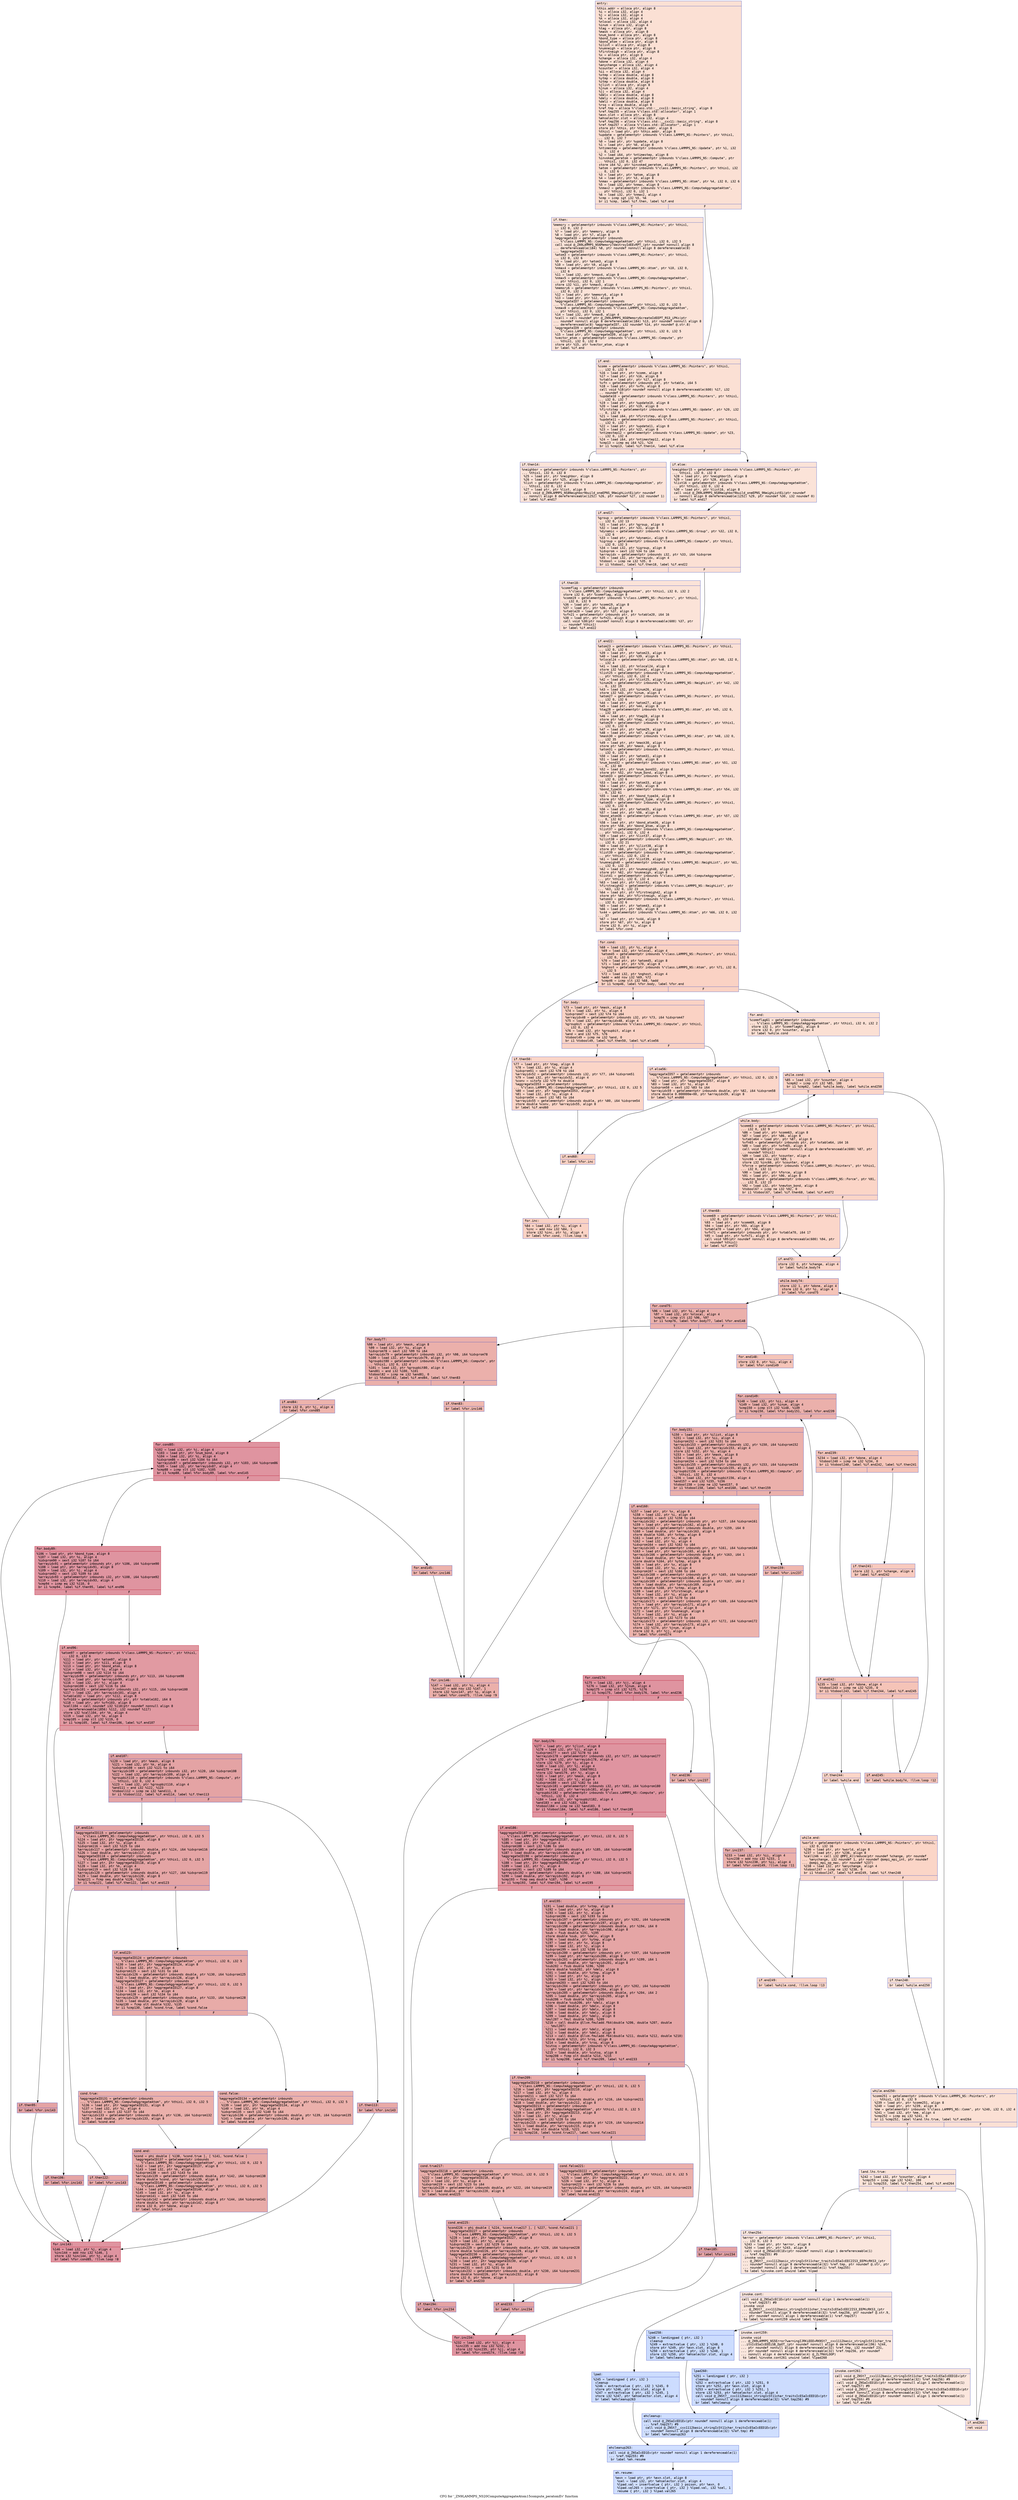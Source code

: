 digraph "CFG for '_ZN9LAMMPS_NS20ComputeAggregateAtom15compute_peratomEv' function" {
	label="CFG for '_ZN9LAMMPS_NS20ComputeAggregateAtom15compute_peratomEv' function";

	Node0x5614ad7ee910 [shape=record,color="#3d50c3ff", style=filled, fillcolor="#f7b99e70" fontname="Courier",label="{entry:\l|  %this.addr = alloca ptr, align 8\l  %i = alloca i32, align 4\l  %j = alloca i32, align 4\l  %k = alloca i32, align 4\l  %nlocal = alloca i32, align 4\l  %inum = alloca i32, align 4\l  %tag = alloca ptr, align 8\l  %mask = alloca ptr, align 8\l  %num_bond = alloca ptr, align 8\l  %bond_type = alloca ptr, align 8\l  %bond_atom = alloca ptr, align 8\l  %ilist = alloca ptr, align 8\l  %numneigh = alloca ptr, align 8\l  %firstneigh = alloca ptr, align 8\l  %x = alloca ptr, align 8\l  %change = alloca i32, align 4\l  %done = alloca i32, align 4\l  %anychange = alloca i32, align 4\l  %counter = alloca i32, align 4\l  %ii = alloca i32, align 4\l  %xtmp = alloca double, align 8\l  %ytmp = alloca double, align 8\l  %ztmp = alloca double, align 8\l  %jlist = alloca ptr, align 8\l  %jnum = alloca i32, align 4\l  %jj = alloca i32, align 4\l  %delx = alloca double, align 8\l  %dely = alloca double, align 8\l  %delz = alloca double, align 8\l  %rsq = alloca double, align 8\l  %ref.tmp = alloca %\"class.std::__cxx11::basic_string\", align 8\l  %ref.tmp255 = alloca %\"class.std::allocator\", align 1\l  %exn.slot = alloca ptr, align 8\l  %ehselector.slot = alloca i32, align 4\l  %ref.tmp256 = alloca %\"class.std::__cxx11::basic_string\", align 8\l  %ref.tmp257 = alloca %\"class.std::allocator\", align 1\l  store ptr %this, ptr %this.addr, align 8\l  %this1 = load ptr, ptr %this.addr, align 8\l  %update = getelementptr inbounds %\"class.LAMMPS_NS::Pointers\", ptr %this1,\l... i32 0, i32 7\l  %0 = load ptr, ptr %update, align 8\l  %1 = load ptr, ptr %0, align 8\l  %ntimestep = getelementptr inbounds %\"class.LAMMPS_NS::Update\", ptr %1, i32\l... 0, i32 4\l  %2 = load i64, ptr %ntimestep, align 8\l  %invoked_peratom = getelementptr inbounds %\"class.LAMMPS_NS::Compute\", ptr\l... %this1, i32 0, i32 47\l  store i64 %2, ptr %invoked_peratom, align 8\l  %atom = getelementptr inbounds %\"class.LAMMPS_NS::Pointers\", ptr %this1, i32\l... 0, i32 6\l  %3 = load ptr, ptr %atom, align 8\l  %4 = load ptr, ptr %3, align 8\l  %nmax = getelementptr inbounds %\"class.LAMMPS_NS::Atom\", ptr %4, i32 0, i32 6\l  %5 = load i32, ptr %nmax, align 8\l  %nmax2 = getelementptr inbounds %\"class.LAMMPS_NS::ComputeAggregateAtom\",\l... ptr %this1, i32 0, i32 1\l  %6 = load i32, ptr %nmax2, align 4\l  %cmp = icmp sgt i32 %5, %6\l  br i1 %cmp, label %if.then, label %if.end\l|{<s0>T|<s1>F}}"];
	Node0x5614ad7ee910:s0 -> Node0x5614ad7da160[tooltip="entry -> if.then\nProbability 50.00%" ];
	Node0x5614ad7ee910:s1 -> Node0x5614ad7da1d0[tooltip="entry -> if.end\nProbability 50.00%" ];
	Node0x5614ad7da160 [shape=record,color="#3d50c3ff", style=filled, fillcolor="#f6bfa670" fontname="Courier",label="{if.then:\l|  %memory = getelementptr inbounds %\"class.LAMMPS_NS::Pointers\", ptr %this1,\l... i32 0, i32 2\l  %7 = load ptr, ptr %memory, align 8\l  %8 = load ptr, ptr %7, align 8\l  %aggregateID = getelementptr inbounds\l... %\"class.LAMMPS_NS::ComputeAggregateAtom\", ptr %this1, i32 0, i32 5\l  call void @_ZN9LAMMPS_NS6Memory7destroyIdEEvRPT_(ptr noundef nonnull align 8\l... dereferenceable(184) %8, ptr noundef nonnull align 8 dereferenceable(8)\l... %aggregateID)\l  %atom3 = getelementptr inbounds %\"class.LAMMPS_NS::Pointers\", ptr %this1,\l... i32 0, i32 6\l  %9 = load ptr, ptr %atom3, align 8\l  %10 = load ptr, ptr %9, align 8\l  %nmax4 = getelementptr inbounds %\"class.LAMMPS_NS::Atom\", ptr %10, i32 0,\l... i32 6\l  %11 = load i32, ptr %nmax4, align 8\l  %nmax5 = getelementptr inbounds %\"class.LAMMPS_NS::ComputeAggregateAtom\",\l... ptr %this1, i32 0, i32 1\l  store i32 %11, ptr %nmax5, align 4\l  %memory6 = getelementptr inbounds %\"class.LAMMPS_NS::Pointers\", ptr %this1,\l... i32 0, i32 2\l  %12 = load ptr, ptr %memory6, align 8\l  %13 = load ptr, ptr %12, align 8\l  %aggregateID7 = getelementptr inbounds\l... %\"class.LAMMPS_NS::ComputeAggregateAtom\", ptr %this1, i32 0, i32 5\l  %nmax8 = getelementptr inbounds %\"class.LAMMPS_NS::ComputeAggregateAtom\",\l... ptr %this1, i32 0, i32 1\l  %14 = load i32, ptr %nmax8, align 4\l  %call = call noundef ptr @_ZN9LAMMPS_NS6Memory6createIdEEPT_RS3_iPKc(ptr\l... noundef nonnull align 8 dereferenceable(184) %13, ptr noundef nonnull align 8\l... dereferenceable(8) %aggregateID7, i32 noundef %14, ptr noundef @.str.8)\l  %aggregateID9 = getelementptr inbounds\l... %\"class.LAMMPS_NS::ComputeAggregateAtom\", ptr %this1, i32 0, i32 5\l  %15 = load ptr, ptr %aggregateID9, align 8\l  %vector_atom = getelementptr inbounds %\"class.LAMMPS_NS::Compute\", ptr\l... %this1, i32 0, i32 8\l  store ptr %15, ptr %vector_atom, align 8\l  br label %if.end\l}"];
	Node0x5614ad7da160 -> Node0x5614ad7da1d0[tooltip="if.then -> if.end\nProbability 100.00%" ];
	Node0x5614ad7da1d0 [shape=record,color="#3d50c3ff", style=filled, fillcolor="#f7b99e70" fontname="Courier",label="{if.end:\l|  %comm = getelementptr inbounds %\"class.LAMMPS_NS::Pointers\", ptr %this1,\l... i32 0, i32 9\l  %16 = load ptr, ptr %comm, align 8\l  %17 = load ptr, ptr %16, align 8\l  %vtable = load ptr, ptr %17, align 8\l  %vfn = getelementptr inbounds ptr, ptr %vtable, i64 5\l  %18 = load ptr, ptr %vfn, align 8\l  call void %18(ptr noundef nonnull align 8 dereferenceable(600) %17, i32\l... noundef 0)\l  %update10 = getelementptr inbounds %\"class.LAMMPS_NS::Pointers\", ptr %this1,\l... i32 0, i32 7\l  %19 = load ptr, ptr %update10, align 8\l  %20 = load ptr, ptr %19, align 8\l  %firststep = getelementptr inbounds %\"class.LAMMPS_NS::Update\", ptr %20, i32\l... 0, i32 9\l  %21 = load i64, ptr %firststep, align 8\l  %update11 = getelementptr inbounds %\"class.LAMMPS_NS::Pointers\", ptr %this1,\l... i32 0, i32 7\l  %22 = load ptr, ptr %update11, align 8\l  %23 = load ptr, ptr %22, align 8\l  %ntimestep12 = getelementptr inbounds %\"class.LAMMPS_NS::Update\", ptr %23,\l... i32 0, i32 4\l  %24 = load i64, ptr %ntimestep12, align 8\l  %cmp13 = icmp eq i64 %21, %24\l  br i1 %cmp13, label %if.then14, label %if.else\l|{<s0>T|<s1>F}}"];
	Node0x5614ad7da1d0:s0 -> Node0x5614ad7f5100[tooltip="if.end -> if.then14\nProbability 50.00%" ];
	Node0x5614ad7da1d0:s1 -> Node0x5614ad7f5150[tooltip="if.end -> if.else\nProbability 50.00%" ];
	Node0x5614ad7f5100 [shape=record,color="#3d50c3ff", style=filled, fillcolor="#f6bfa670" fontname="Courier",label="{if.then14:\l|  %neighbor = getelementptr inbounds %\"class.LAMMPS_NS::Pointers\", ptr\l... %this1, i32 0, i32 8\l  %25 = load ptr, ptr %neighbor, align 8\l  %26 = load ptr, ptr %25, align 8\l  %list = getelementptr inbounds %\"class.LAMMPS_NS::ComputeAggregateAtom\", ptr\l... %this1, i32 0, i32 4\l  %27 = load ptr, ptr %list, align 8\l  call void @_ZN9LAMMPS_NS8Neighbor9build_oneEPNS_9NeighListEi(ptr noundef\l... nonnull align 8 dereferenceable(1252) %26, ptr noundef %27, i32 noundef 1)\l  br label %if.end17\l}"];
	Node0x5614ad7f5100 -> Node0x5614ad7f5740[tooltip="if.then14 -> if.end17\nProbability 100.00%" ];
	Node0x5614ad7f5150 [shape=record,color="#3d50c3ff", style=filled, fillcolor="#f6bfa670" fontname="Courier",label="{if.else:\l|  %neighbor15 = getelementptr inbounds %\"class.LAMMPS_NS::Pointers\", ptr\l... %this1, i32 0, i32 8\l  %28 = load ptr, ptr %neighbor15, align 8\l  %29 = load ptr, ptr %28, align 8\l  %list16 = getelementptr inbounds %\"class.LAMMPS_NS::ComputeAggregateAtom\",\l... ptr %this1, i32 0, i32 4\l  %30 = load ptr, ptr %list16, align 8\l  call void @_ZN9LAMMPS_NS8Neighbor9build_oneEPNS_9NeighListEi(ptr noundef\l... nonnull align 8 dereferenceable(1252) %29, ptr noundef %30, i32 noundef 0)\l  br label %if.end17\l}"];
	Node0x5614ad7f5150 -> Node0x5614ad7f5740[tooltip="if.else -> if.end17\nProbability 100.00%" ];
	Node0x5614ad7f5740 [shape=record,color="#3d50c3ff", style=filled, fillcolor="#f7b99e70" fontname="Courier",label="{if.end17:\l|  %group = getelementptr inbounds %\"class.LAMMPS_NS::Pointers\", ptr %this1,\l... i32 0, i32 13\l  %31 = load ptr, ptr %group, align 8\l  %32 = load ptr, ptr %31, align 8\l  %dynamic = getelementptr inbounds %\"class.LAMMPS_NS::Group\", ptr %32, i32 0,\l... i32 6\l  %33 = load ptr, ptr %dynamic, align 8\l  %igroup = getelementptr inbounds %\"class.LAMMPS_NS::Compute\", ptr %this1,\l... i32 0, i32 3\l  %34 = load i32, ptr %igroup, align 8\l  %idxprom = sext i32 %34 to i64\l  %arrayidx = getelementptr inbounds i32, ptr %33, i64 %idxprom\l  %35 = load i32, ptr %arrayidx, align 4\l  %tobool = icmp ne i32 %35, 0\l  br i1 %tobool, label %if.then18, label %if.end22\l|{<s0>T|<s1>F}}"];
	Node0x5614ad7f5740:s0 -> Node0x5614ad7f63d0[tooltip="if.end17 -> if.then18\nProbability 62.50%" ];
	Node0x5614ad7f5740:s1 -> Node0x5614ad7f6450[tooltip="if.end17 -> if.end22\nProbability 37.50%" ];
	Node0x5614ad7f63d0 [shape=record,color="#3d50c3ff", style=filled, fillcolor="#f6bfa670" fontname="Courier",label="{if.then18:\l|  %commflag = getelementptr inbounds\l... %\"class.LAMMPS_NS::ComputeAggregateAtom\", ptr %this1, i32 0, i32 2\l  store i32 0, ptr %commflag, align 8\l  %comm19 = getelementptr inbounds %\"class.LAMMPS_NS::Pointers\", ptr %this1,\l... i32 0, i32 9\l  %36 = load ptr, ptr %comm19, align 8\l  %37 = load ptr, ptr %36, align 8\l  %vtable20 = load ptr, ptr %37, align 8\l  %vfn21 = getelementptr inbounds ptr, ptr %vtable20, i64 16\l  %38 = load ptr, ptr %vfn21, align 8\l  call void %38(ptr noundef nonnull align 8 dereferenceable(600) %37, ptr\l... noundef %this1)\l  br label %if.end22\l}"];
	Node0x5614ad7f63d0 -> Node0x5614ad7f6450[tooltip="if.then18 -> if.end22\nProbability 100.00%" ];
	Node0x5614ad7f6450 [shape=record,color="#3d50c3ff", style=filled, fillcolor="#f7b99e70" fontname="Courier",label="{if.end22:\l|  %atom23 = getelementptr inbounds %\"class.LAMMPS_NS::Pointers\", ptr %this1,\l... i32 0, i32 6\l  %39 = load ptr, ptr %atom23, align 8\l  %40 = load ptr, ptr %39, align 8\l  %nlocal24 = getelementptr inbounds %\"class.LAMMPS_NS::Atom\", ptr %40, i32 0,\l... i32 4\l  %41 = load i32, ptr %nlocal24, align 8\l  store i32 %41, ptr %nlocal, align 4\l  %list25 = getelementptr inbounds %\"class.LAMMPS_NS::ComputeAggregateAtom\",\l... ptr %this1, i32 0, i32 4\l  %42 = load ptr, ptr %list25, align 8\l  %inum26 = getelementptr inbounds %\"class.LAMMPS_NS::NeighList\", ptr %42, i32\l... 0, i32 19\l  %43 = load i32, ptr %inum26, align 4\l  store i32 %43, ptr %inum, align 4\l  %atom27 = getelementptr inbounds %\"class.LAMMPS_NS::Pointers\", ptr %this1,\l... i32 0, i32 6\l  %44 = load ptr, ptr %atom27, align 8\l  %45 = load ptr, ptr %44, align 8\l  %tag28 = getelementptr inbounds %\"class.LAMMPS_NS::Atom\", ptr %45, i32 0,\l... i32 33\l  %46 = load ptr, ptr %tag28, align 8\l  store ptr %46, ptr %tag, align 8\l  %atom29 = getelementptr inbounds %\"class.LAMMPS_NS::Pointers\", ptr %this1,\l... i32 0, i32 6\l  %47 = load ptr, ptr %atom29, align 8\l  %48 = load ptr, ptr %47, align 8\l  %mask30 = getelementptr inbounds %\"class.LAMMPS_NS::Atom\", ptr %48, i32 0,\l... i32 35\l  %49 = load ptr, ptr %mask30, align 8\l  store ptr %49, ptr %mask, align 8\l  %atom31 = getelementptr inbounds %\"class.LAMMPS_NS::Pointers\", ptr %this1,\l... i32 0, i32 6\l  %50 = load ptr, ptr %atom31, align 8\l  %51 = load ptr, ptr %50, align 8\l  %num_bond32 = getelementptr inbounds %\"class.LAMMPS_NS::Atom\", ptr %51, i32\l... 0, i32 60\l  %52 = load ptr, ptr %num_bond32, align 8\l  store ptr %52, ptr %num_bond, align 8\l  %atom33 = getelementptr inbounds %\"class.LAMMPS_NS::Pointers\", ptr %this1,\l... i32 0, i32 6\l  %53 = load ptr, ptr %atom33, align 8\l  %54 = load ptr, ptr %53, align 8\l  %bond_type34 = getelementptr inbounds %\"class.LAMMPS_NS::Atom\", ptr %54, i32\l... 0, i32 61\l  %55 = load ptr, ptr %bond_type34, align 8\l  store ptr %55, ptr %bond_type, align 8\l  %atom35 = getelementptr inbounds %\"class.LAMMPS_NS::Pointers\", ptr %this1,\l... i32 0, i32 6\l  %56 = load ptr, ptr %atom35, align 8\l  %57 = load ptr, ptr %56, align 8\l  %bond_atom36 = getelementptr inbounds %\"class.LAMMPS_NS::Atom\", ptr %57, i32\l... 0, i32 62\l  %58 = load ptr, ptr %bond_atom36, align 8\l  store ptr %58, ptr %bond_atom, align 8\l  %list37 = getelementptr inbounds %\"class.LAMMPS_NS::ComputeAggregateAtom\",\l... ptr %this1, i32 0, i32 4\l  %59 = load ptr, ptr %list37, align 8\l  %ilist38 = getelementptr inbounds %\"class.LAMMPS_NS::NeighList\", ptr %59,\l... i32 0, i32 21\l  %60 = load ptr, ptr %ilist38, align 8\l  store ptr %60, ptr %ilist, align 8\l  %list39 = getelementptr inbounds %\"class.LAMMPS_NS::ComputeAggregateAtom\",\l... ptr %this1, i32 0, i32 4\l  %61 = load ptr, ptr %list39, align 8\l  %numneigh40 = getelementptr inbounds %\"class.LAMMPS_NS::NeighList\", ptr %61,\l... i32 0, i32 22\l  %62 = load ptr, ptr %numneigh40, align 8\l  store ptr %62, ptr %numneigh, align 8\l  %list41 = getelementptr inbounds %\"class.LAMMPS_NS::ComputeAggregateAtom\",\l... ptr %this1, i32 0, i32 4\l  %63 = load ptr, ptr %list41, align 8\l  %firstneigh42 = getelementptr inbounds %\"class.LAMMPS_NS::NeighList\", ptr\l... %63, i32 0, i32 23\l  %64 = load ptr, ptr %firstneigh42, align 8\l  store ptr %64, ptr %firstneigh, align 8\l  %atom43 = getelementptr inbounds %\"class.LAMMPS_NS::Pointers\", ptr %this1,\l... i32 0, i32 6\l  %65 = load ptr, ptr %atom43, align 8\l  %66 = load ptr, ptr %65, align 8\l  %x44 = getelementptr inbounds %\"class.LAMMPS_NS::Atom\", ptr %66, i32 0, i32\l... 37\l  %67 = load ptr, ptr %x44, align 8\l  store ptr %67, ptr %x, align 8\l  store i32 0, ptr %i, align 4\l  br label %for.cond\l}"];
	Node0x5614ad7f6450 -> Node0x5614ad7fa600[tooltip="if.end22 -> for.cond\nProbability 100.00%" ];
	Node0x5614ad7fa600 [shape=record,color="#3d50c3ff", style=filled, fillcolor="#f4987a70" fontname="Courier",label="{for.cond:\l|  %68 = load i32, ptr %i, align 4\l  %69 = load i32, ptr %nlocal, align 4\l  %atom45 = getelementptr inbounds %\"class.LAMMPS_NS::Pointers\", ptr %this1,\l... i32 0, i32 6\l  %70 = load ptr, ptr %atom45, align 8\l  %71 = load ptr, ptr %70, align 8\l  %nghost = getelementptr inbounds %\"class.LAMMPS_NS::Atom\", ptr %71, i32 0,\l... i32 5\l  %72 = load i32, ptr %nghost, align 4\l  %add = add nsw i32 %69, %72\l  %cmp46 = icmp slt i32 %68, %add\l  br i1 %cmp46, label %for.body, label %for.end\l|{<s0>T|<s1>F}}"];
	Node0x5614ad7fa600:s0 -> Node0x5614ad7fac90[tooltip="for.cond -> for.body\nProbability 96.88%" ];
	Node0x5614ad7fa600:s1 -> Node0x5614ad7fad10[tooltip="for.cond -> for.end\nProbability 3.12%" ];
	Node0x5614ad7fac90 [shape=record,color="#3d50c3ff", style=filled, fillcolor="#f4987a70" fontname="Courier",label="{for.body:\l|  %73 = load ptr, ptr %mask, align 8\l  %74 = load i32, ptr %i, align 4\l  %idxprom47 = sext i32 %74 to i64\l  %arrayidx48 = getelementptr inbounds i32, ptr %73, i64 %idxprom47\l  %75 = load i32, ptr %arrayidx48, align 4\l  %groupbit = getelementptr inbounds %\"class.LAMMPS_NS::Compute\", ptr %this1,\l... i32 0, i32 4\l  %76 = load i32, ptr %groupbit, align 4\l  %and = and i32 %75, %76\l  %tobool49 = icmp ne i32 %and, 0\l  br i1 %tobool49, label %if.then50, label %if.else56\l|{<s0>T|<s1>F}}"];
	Node0x5614ad7fac90:s0 -> Node0x5614ad7fb400[tooltip="for.body -> if.then50\nProbability 62.50%" ];
	Node0x5614ad7fac90:s1 -> Node0x5614ad7fb480[tooltip="for.body -> if.else56\nProbability 37.50%" ];
	Node0x5614ad7fb400 [shape=record,color="#3d50c3ff", style=filled, fillcolor="#f5a08170" fontname="Courier",label="{if.then50:\l|  %77 = load ptr, ptr %tag, align 8\l  %78 = load i32, ptr %i, align 4\l  %idxprom51 = sext i32 %78 to i64\l  %arrayidx52 = getelementptr inbounds i32, ptr %77, i64 %idxprom51\l  %79 = load i32, ptr %arrayidx52, align 4\l  %conv = sitofp i32 %79 to double\l  %aggregateID53 = getelementptr inbounds\l... %\"class.LAMMPS_NS::ComputeAggregateAtom\", ptr %this1, i32 0, i32 5\l  %80 = load ptr, ptr %aggregateID53, align 8\l  %81 = load i32, ptr %i, align 4\l  %idxprom54 = sext i32 %81 to i64\l  %arrayidx55 = getelementptr inbounds double, ptr %80, i64 %idxprom54\l  store double %conv, ptr %arrayidx55, align 8\l  br label %if.end60\l}"];
	Node0x5614ad7fb400 -> Node0x5614ad7fbd90[tooltip="if.then50 -> if.end60\nProbability 100.00%" ];
	Node0x5614ad7fb480 [shape=record,color="#3d50c3ff", style=filled, fillcolor="#f6a38570" fontname="Courier",label="{if.else56:\l|  %aggregateID57 = getelementptr inbounds\l... %\"class.LAMMPS_NS::ComputeAggregateAtom\", ptr %this1, i32 0, i32 5\l  %82 = load ptr, ptr %aggregateID57, align 8\l  %83 = load i32, ptr %i, align 4\l  %idxprom58 = sext i32 %83 to i64\l  %arrayidx59 = getelementptr inbounds double, ptr %82, i64 %idxprom58\l  store double 0.000000e+00, ptr %arrayidx59, align 8\l  br label %if.end60\l}"];
	Node0x5614ad7fb480 -> Node0x5614ad7fbd90[tooltip="if.else56 -> if.end60\nProbability 100.00%" ];
	Node0x5614ad7fbd90 [shape=record,color="#3d50c3ff", style=filled, fillcolor="#f4987a70" fontname="Courier",label="{if.end60:\l|  br label %for.inc\l}"];
	Node0x5614ad7fbd90 -> Node0x5614ad7fcd00[tooltip="if.end60 -> for.inc\nProbability 100.00%" ];
	Node0x5614ad7fcd00 [shape=record,color="#3d50c3ff", style=filled, fillcolor="#f4987a70" fontname="Courier",label="{for.inc:\l|  %84 = load i32, ptr %i, align 4\l  %inc = add nsw i32 %84, 1\l  store i32 %inc, ptr %i, align 4\l  br label %for.cond, !llvm.loop !6\l}"];
	Node0x5614ad7fcd00 -> Node0x5614ad7fa600[tooltip="for.inc -> for.cond\nProbability 100.00%" ];
	Node0x5614ad7fad10 [shape=record,color="#3d50c3ff", style=filled, fillcolor="#f7b99e70" fontname="Courier",label="{for.end:\l|  %commflag61 = getelementptr inbounds\l... %\"class.LAMMPS_NS::ComputeAggregateAtom\", ptr %this1, i32 0, i32 2\l  store i32 1, ptr %commflag61, align 8\l  store i32 0, ptr %counter, align 4\l  br label %while.cond\l}"];
	Node0x5614ad7fad10 -> Node0x5614ad7fdd70[tooltip="for.end -> while.cond\nProbability 100.00%" ];
	Node0x5614ad7fdd70 [shape=record,color="#3d50c3ff", style=filled, fillcolor="#f5a08170" fontname="Courier",label="{while.cond:\l|  %85 = load i32, ptr %counter, align 4\l  %cmp62 = icmp slt i32 %85, 100\l  br i1 %cmp62, label %while.body, label %while.end250\l|{<s0>T|<s1>F}}"];
	Node0x5614ad7fdd70:s0 -> Node0x5614ad7fdf90[tooltip="while.cond -> while.body\nProbability 96.88%" ];
	Node0x5614ad7fdd70:s1 -> Node0x5614ad7fe010[tooltip="while.cond -> while.end250\nProbability 3.12%" ];
	Node0x5614ad7fdf90 [shape=record,color="#3d50c3ff", style=filled, fillcolor="#f5a08170" fontname="Courier",label="{while.body:\l|  %comm63 = getelementptr inbounds %\"class.LAMMPS_NS::Pointers\", ptr %this1,\l... i32 0, i32 9\l  %86 = load ptr, ptr %comm63, align 8\l  %87 = load ptr, ptr %86, align 8\l  %vtable64 = load ptr, ptr %87, align 8\l  %vfn65 = getelementptr inbounds ptr, ptr %vtable64, i64 16\l  %88 = load ptr, ptr %vfn65, align 8\l  call void %88(ptr noundef nonnull align 8 dereferenceable(600) %87, ptr\l... noundef %this1)\l  %89 = load i32, ptr %counter, align 4\l  %inc66 = add nsw i32 %89, 1\l  store i32 %inc66, ptr %counter, align 4\l  %force = getelementptr inbounds %\"class.LAMMPS_NS::Pointers\", ptr %this1,\l... i32 0, i32 11\l  %90 = load ptr, ptr %force, align 8\l  %91 = load ptr, ptr %90, align 8\l  %newton_bond = getelementptr inbounds %\"class.LAMMPS_NS::Force\", ptr %91,\l... i32 0, i32 23\l  %92 = load i32, ptr %newton_bond, align 8\l  %tobool67 = icmp ne i32 %92, 0\l  br i1 %tobool67, label %if.then68, label %if.end72\l|{<s0>T|<s1>F}}"];
	Node0x5614ad7fdf90:s0 -> Node0x5614ad7fec00[tooltip="while.body -> if.then68\nProbability 62.50%" ];
	Node0x5614ad7fdf90:s1 -> Node0x5614ad7fec80[tooltip="while.body -> if.end72\nProbability 37.50%" ];
	Node0x5614ad7fec00 [shape=record,color="#3d50c3ff", style=filled, fillcolor="#f6a38570" fontname="Courier",label="{if.then68:\l|  %comm69 = getelementptr inbounds %\"class.LAMMPS_NS::Pointers\", ptr %this1,\l... i32 0, i32 9\l  %93 = load ptr, ptr %comm69, align 8\l  %94 = load ptr, ptr %93, align 8\l  %vtable70 = load ptr, ptr %94, align 8\l  %vfn71 = getelementptr inbounds ptr, ptr %vtable70, i64 17\l  %95 = load ptr, ptr %vfn71, align 8\l  call void %95(ptr noundef nonnull align 8 dereferenceable(600) %94, ptr\l... noundef %this1)\l  br label %if.end72\l}"];
	Node0x5614ad7fec00 -> Node0x5614ad7fec80[tooltip="if.then68 -> if.end72\nProbability 100.00%" ];
	Node0x5614ad7fec80 [shape=record,color="#3d50c3ff", style=filled, fillcolor="#f5a08170" fontname="Courier",label="{if.end72:\l|  store i32 0, ptr %change, align 4\l  br label %while.body74\l}"];
	Node0x5614ad7fec80 -> Node0x5614ad7f7be0[tooltip="if.end72 -> while.body74\nProbability 100.00%" ];
	Node0x5614ad7f7be0 [shape=record,color="#3d50c3ff", style=filled, fillcolor="#e97a5f70" fontname="Courier",label="{while.body74:\l|  store i32 1, ptr %done, align 4\l  store i32 0, ptr %i, align 4\l  br label %for.cond75\l}"];
	Node0x5614ad7f7be0 -> Node0x5614ad7f7e10[tooltip="while.body74 -> for.cond75\nProbability 100.00%" ];
	Node0x5614ad7f7e10 [shape=record,color="#3d50c3ff", style=filled, fillcolor="#d24b4070" fontname="Courier",label="{for.cond75:\l|  %96 = load i32, ptr %i, align 4\l  %97 = load i32, ptr %nlocal, align 4\l  %cmp76 = icmp slt i32 %96, %97\l  br i1 %cmp76, label %for.body77, label %for.end148\l|{<s0>T|<s1>F}}"];
	Node0x5614ad7f7e10:s0 -> Node0x5614ad7f8090[tooltip="for.cond75 -> for.body77\nProbability 96.88%" ];
	Node0x5614ad7f7e10:s1 -> Node0x5614ad7f8110[tooltip="for.cond75 -> for.end148\nProbability 3.12%" ];
	Node0x5614ad7f8090 [shape=record,color="#3d50c3ff", style=filled, fillcolor="#d24b4070" fontname="Courier",label="{for.body77:\l|  %98 = load ptr, ptr %mask, align 8\l  %99 = load i32, ptr %i, align 4\l  %idxprom78 = sext i32 %99 to i64\l  %arrayidx79 = getelementptr inbounds i32, ptr %98, i64 %idxprom78\l  %100 = load i32, ptr %arrayidx79, align 4\l  %groupbit80 = getelementptr inbounds %\"class.LAMMPS_NS::Compute\", ptr\l... %this1, i32 0, i32 4\l  %101 = load i32, ptr %groupbit80, align 4\l  %and81 = and i32 %100, %101\l  %tobool82 = icmp ne i32 %and81, 0\l  br i1 %tobool82, label %if.end84, label %if.then83\l|{<s0>T|<s1>F}}"];
	Node0x5614ad7f8090:s0 -> Node0x5614ad800820[tooltip="for.body77 -> if.end84\nProbability 62.50%" ];
	Node0x5614ad7f8090:s1 -> Node0x5614ad8008a0[tooltip="for.body77 -> if.then83\nProbability 37.50%" ];
	Node0x5614ad8008a0 [shape=record,color="#3d50c3ff", style=filled, fillcolor="#dc5d4a70" fontname="Courier",label="{if.then83:\l|  br label %for.inc146\l}"];
	Node0x5614ad8008a0 -> Node0x5614ad800a30[tooltip="if.then83 -> for.inc146\nProbability 100.00%" ];
	Node0x5614ad800820 [shape=record,color="#3d50c3ff", style=filled, fillcolor="#d6524470" fontname="Courier",label="{if.end84:\l|  store i32 0, ptr %j, align 4\l  br label %for.cond85\l}"];
	Node0x5614ad800820 -> Node0x5614ad800bc0[tooltip="if.end84 -> for.cond85\nProbability 100.00%" ];
	Node0x5614ad800bc0 [shape=record,color="#b70d28ff", style=filled, fillcolor="#b70d2870" fontname="Courier",label="{for.cond85:\l|  %102 = load i32, ptr %j, align 4\l  %103 = load ptr, ptr %num_bond, align 8\l  %104 = load i32, ptr %i, align 4\l  %idxprom86 = sext i32 %104 to i64\l  %arrayidx87 = getelementptr inbounds i32, ptr %103, i64 %idxprom86\l  %105 = load i32, ptr %arrayidx87, align 4\l  %cmp88 = icmp slt i32 %102, %105\l  br i1 %cmp88, label %for.body89, label %for.end145\l|{<s0>T|<s1>F}}"];
	Node0x5614ad800bc0:s0 -> Node0x5614ad8010d0[tooltip="for.cond85 -> for.body89\nProbability 96.88%" ];
	Node0x5614ad800bc0:s1 -> Node0x5614ad801150[tooltip="for.cond85 -> for.end145\nProbability 3.12%" ];
	Node0x5614ad8010d0 [shape=record,color="#b70d28ff", style=filled, fillcolor="#b70d2870" fontname="Courier",label="{for.body89:\l|  %106 = load ptr, ptr %bond_type, align 8\l  %107 = load i32, ptr %i, align 4\l  %idxprom90 = sext i32 %107 to i64\l  %arrayidx91 = getelementptr inbounds ptr, ptr %106, i64 %idxprom90\l  %108 = load ptr, ptr %arrayidx91, align 8\l  %109 = load i32, ptr %j, align 4\l  %idxprom92 = sext i32 %109 to i64\l  %arrayidx93 = getelementptr inbounds i32, ptr %108, i64 %idxprom92\l  %110 = load i32, ptr %arrayidx93, align 4\l  %cmp94 = icmp eq i32 %110, 0\l  br i1 %cmp94, label %if.then95, label %if.end96\l|{<s0>T|<s1>F}}"];
	Node0x5614ad8010d0:s0 -> Node0x5614ad8018f0[tooltip="for.body89 -> if.then95\nProbability 37.50%" ];
	Node0x5614ad8010d0:s1 -> Node0x5614ad801970[tooltip="for.body89 -> if.end96\nProbability 62.50%" ];
	Node0x5614ad8018f0 [shape=record,color="#3d50c3ff", style=filled, fillcolor="#c32e3170" fontname="Courier",label="{if.then95:\l|  br label %for.inc143\l}"];
	Node0x5614ad8018f0 -> Node0x5614ad801b00[tooltip="if.then95 -> for.inc143\nProbability 100.00%" ];
	Node0x5614ad801970 [shape=record,color="#b70d28ff", style=filled, fillcolor="#bb1b2c70" fontname="Courier",label="{if.end96:\l|  %atom97 = getelementptr inbounds %\"class.LAMMPS_NS::Pointers\", ptr %this1,\l... i32 0, i32 6\l  %111 = load ptr, ptr %atom97, align 8\l  %112 = load ptr, ptr %111, align 8\l  %113 = load ptr, ptr %bond_atom, align 8\l  %114 = load i32, ptr %i, align 4\l  %idxprom98 = sext i32 %114 to i64\l  %arrayidx99 = getelementptr inbounds ptr, ptr %113, i64 %idxprom98\l  %115 = load ptr, ptr %arrayidx99, align 8\l  %116 = load i32, ptr %j, align 4\l  %idxprom100 = sext i32 %116 to i64\l  %arrayidx101 = getelementptr inbounds i32, ptr %115, i64 %idxprom100\l  %117 = load i32, ptr %arrayidx101, align 4\l  %vtable102 = load ptr, ptr %112, align 8\l  %vfn103 = getelementptr inbounds ptr, ptr %vtable102, i64 8\l  %118 = load ptr, ptr %vfn103, align 8\l  %call104 = call noundef i32 %118(ptr noundef nonnull align 8\l... dereferenceable(1856) %112, i32 noundef %117)\l  store i32 %call104, ptr %k, align 4\l  %119 = load i32, ptr %k, align 4\l  %cmp105 = icmp slt i32 %119, 0\l  br i1 %cmp105, label %if.then106, label %if.end107\l|{<s0>T|<s1>F}}"];
	Node0x5614ad801970:s0 -> Node0x5614ad802820[tooltip="if.end96 -> if.then106\nProbability 37.50%" ];
	Node0x5614ad801970:s1 -> Node0x5614ad802900[tooltip="if.end96 -> if.end107\nProbability 62.50%" ];
	Node0x5614ad802820 [shape=record,color="#3d50c3ff", style=filled, fillcolor="#c5333470" fontname="Courier",label="{if.then106:\l|  br label %for.inc143\l}"];
	Node0x5614ad802820 -> Node0x5614ad801b00[tooltip="if.then106 -> for.inc143\nProbability 100.00%" ];
	Node0x5614ad802900 [shape=record,color="#3d50c3ff", style=filled, fillcolor="#c32e3170" fontname="Courier",label="{if.end107:\l|  %120 = load ptr, ptr %mask, align 8\l  %121 = load i32, ptr %k, align 4\l  %idxprom108 = sext i32 %121 to i64\l  %arrayidx109 = getelementptr inbounds i32, ptr %120, i64 %idxprom108\l  %122 = load i32, ptr %arrayidx109, align 4\l  %groupbit110 = getelementptr inbounds %\"class.LAMMPS_NS::Compute\", ptr\l... %this1, i32 0, i32 4\l  %123 = load i32, ptr %groupbit110, align 4\l  %and111 = and i32 %122, %123\l  %tobool112 = icmp ne i32 %and111, 0\l  br i1 %tobool112, label %if.end114, label %if.then113\l|{<s0>T|<s1>F}}"];
	Node0x5614ad802900:s0 -> Node0x5614ad7f8a00[tooltip="if.end107 -> if.end114\nProbability 62.50%" ];
	Node0x5614ad802900:s1 -> Node0x5614ad7f8a80[tooltip="if.end107 -> if.then113\nProbability 37.50%" ];
	Node0x5614ad7f8a80 [shape=record,color="#3d50c3ff", style=filled, fillcolor="#ca3b3770" fontname="Courier",label="{if.then113:\l|  br label %for.inc143\l}"];
	Node0x5614ad7f8a80 -> Node0x5614ad801b00[tooltip="if.then113 -> for.inc143\nProbability 100.00%" ];
	Node0x5614ad7f8a00 [shape=record,color="#3d50c3ff", style=filled, fillcolor="#c5333470" fontname="Courier",label="{if.end114:\l|  %aggregateID115 = getelementptr inbounds\l... %\"class.LAMMPS_NS::ComputeAggregateAtom\", ptr %this1, i32 0, i32 5\l  %124 = load ptr, ptr %aggregateID115, align 8\l  %125 = load i32, ptr %i, align 4\l  %idxprom116 = sext i32 %125 to i64\l  %arrayidx117 = getelementptr inbounds double, ptr %124, i64 %idxprom116\l  %126 = load double, ptr %arrayidx117, align 8\l  %aggregateID118 = getelementptr inbounds\l... %\"class.LAMMPS_NS::ComputeAggregateAtom\", ptr %this1, i32 0, i32 5\l  %127 = load ptr, ptr %aggregateID118, align 8\l  %128 = load i32, ptr %k, align 4\l  %idxprom119 = sext i32 %128 to i64\l  %arrayidx120 = getelementptr inbounds double, ptr %127, i64 %idxprom119\l  %129 = load double, ptr %arrayidx120, align 8\l  %cmp121 = fcmp oeq double %126, %129\l  br i1 %cmp121, label %if.then122, label %if.end123\l|{<s0>T|<s1>F}}"];
	Node0x5614ad7f8a00:s0 -> Node0x5614ad7f9490[tooltip="if.end114 -> if.then122\nProbability 62.50%" ];
	Node0x5614ad7f8a00:s1 -> Node0x5614ad7f9510[tooltip="if.end114 -> if.end123\nProbability 37.50%" ];
	Node0x5614ad7f9490 [shape=record,color="#3d50c3ff", style=filled, fillcolor="#ca3b3770" fontname="Courier",label="{if.then122:\l|  br label %for.inc143\l}"];
	Node0x5614ad7f9490 -> Node0x5614ad801b00[tooltip="if.then122 -> for.inc143\nProbability 100.00%" ];
	Node0x5614ad7f9510 [shape=record,color="#3d50c3ff", style=filled, fillcolor="#cc403a70" fontname="Courier",label="{if.end123:\l|  %aggregateID124 = getelementptr inbounds\l... %\"class.LAMMPS_NS::ComputeAggregateAtom\", ptr %this1, i32 0, i32 5\l  %130 = load ptr, ptr %aggregateID124, align 8\l  %131 = load i32, ptr %i, align 4\l  %idxprom125 = sext i32 %131 to i64\l  %arrayidx126 = getelementptr inbounds double, ptr %130, i64 %idxprom125\l  %132 = load double, ptr %arrayidx126, align 8\l  %aggregateID127 = getelementptr inbounds\l... %\"class.LAMMPS_NS::ComputeAggregateAtom\", ptr %this1, i32 0, i32 5\l  %133 = load ptr, ptr %aggregateID127, align 8\l  %134 = load i32, ptr %k, align 4\l  %idxprom128 = sext i32 %134 to i64\l  %arrayidx129 = getelementptr inbounds double, ptr %133, i64 %idxprom128\l  %135 = load double, ptr %arrayidx129, align 8\l  %cmp130 = fcmp olt double %132, %135\l  br i1 %cmp130, label %cond.true, label %cond.false\l|{<s0>T|<s1>F}}"];
	Node0x5614ad7f9510:s0 -> Node0x5614ad8051f0[tooltip="if.end123 -> cond.true\nProbability 50.00%" ];
	Node0x5614ad7f9510:s1 -> Node0x5614ad805270[tooltip="if.end123 -> cond.false\nProbability 50.00%" ];
	Node0x5614ad8051f0 [shape=record,color="#3d50c3ff", style=filled, fillcolor="#d24b4070" fontname="Courier",label="{cond.true:\l|  %aggregateID131 = getelementptr inbounds\l... %\"class.LAMMPS_NS::ComputeAggregateAtom\", ptr %this1, i32 0, i32 5\l  %136 = load ptr, ptr %aggregateID131, align 8\l  %137 = load i32, ptr %i, align 4\l  %idxprom132 = sext i32 %137 to i64\l  %arrayidx133 = getelementptr inbounds double, ptr %136, i64 %idxprom132\l  %138 = load double, ptr %arrayidx133, align 8\l  br label %cond.end\l}"];
	Node0x5614ad8051f0 -> Node0x5614ad805780[tooltip="cond.true -> cond.end\nProbability 100.00%" ];
	Node0x5614ad805270 [shape=record,color="#3d50c3ff", style=filled, fillcolor="#d24b4070" fontname="Courier",label="{cond.false:\l|  %aggregateID134 = getelementptr inbounds\l... %\"class.LAMMPS_NS::ComputeAggregateAtom\", ptr %this1, i32 0, i32 5\l  %139 = load ptr, ptr %aggregateID134, align 8\l  %140 = load i32, ptr %k, align 4\l  %idxprom135 = sext i32 %140 to i64\l  %arrayidx136 = getelementptr inbounds double, ptr %139, i64 %idxprom135\l  %141 = load double, ptr %arrayidx136, align 8\l  br label %cond.end\l}"];
	Node0x5614ad805270 -> Node0x5614ad805780[tooltip="cond.false -> cond.end\nProbability 100.00%" ];
	Node0x5614ad805780 [shape=record,color="#3d50c3ff", style=filled, fillcolor="#cc403a70" fontname="Courier",label="{cond.end:\l|  %cond = phi double [ %138, %cond.true ], [ %141, %cond.false ]\l  %aggregateID137 = getelementptr inbounds\l... %\"class.LAMMPS_NS::ComputeAggregateAtom\", ptr %this1, i32 0, i32 5\l  %142 = load ptr, ptr %aggregateID137, align 8\l  %143 = load i32, ptr %k, align 4\l  %idxprom138 = sext i32 %143 to i64\l  %arrayidx139 = getelementptr inbounds double, ptr %142, i64 %idxprom138\l  store double %cond, ptr %arrayidx139, align 8\l  %aggregateID140 = getelementptr inbounds\l... %\"class.LAMMPS_NS::ComputeAggregateAtom\", ptr %this1, i32 0, i32 5\l  %144 = load ptr, ptr %aggregateID140, align 8\l  %145 = load i32, ptr %i, align 4\l  %idxprom141 = sext i32 %145 to i64\l  %arrayidx142 = getelementptr inbounds double, ptr %144, i64 %idxprom141\l  store double %cond, ptr %arrayidx142, align 8\l  store i32 0, ptr %done, align 4\l  br label %for.inc143\l}"];
	Node0x5614ad805780 -> Node0x5614ad801b00[tooltip="cond.end -> for.inc143\nProbability 100.00%" ];
	Node0x5614ad801b00 [shape=record,color="#b70d28ff", style=filled, fillcolor="#b70d2870" fontname="Courier",label="{for.inc143:\l|  %146 = load i32, ptr %j, align 4\l  %inc144 = add nsw i32 %146, 1\l  store i32 %inc144, ptr %j, align 4\l  br label %for.cond85, !llvm.loop !8\l}"];
	Node0x5614ad801b00 -> Node0x5614ad800bc0[tooltip="for.inc143 -> for.cond85\nProbability 100.00%" ];
	Node0x5614ad801150 [shape=record,color="#3d50c3ff", style=filled, fillcolor="#d6524470" fontname="Courier",label="{for.end145:\l|  br label %for.inc146\l}"];
	Node0x5614ad801150 -> Node0x5614ad800a30[tooltip="for.end145 -> for.inc146\nProbability 100.00%" ];
	Node0x5614ad800a30 [shape=record,color="#3d50c3ff", style=filled, fillcolor="#d24b4070" fontname="Courier",label="{for.inc146:\l|  %147 = load i32, ptr %i, align 4\l  %inc147 = add nsw i32 %147, 1\l  store i32 %inc147, ptr %i, align 4\l  br label %for.cond75, !llvm.loop !9\l}"];
	Node0x5614ad800a30 -> Node0x5614ad7f7e10[tooltip="for.inc146 -> for.cond75\nProbability 100.00%" ];
	Node0x5614ad7f8110 [shape=record,color="#3d50c3ff", style=filled, fillcolor="#e97a5f70" fontname="Courier",label="{for.end148:\l|  store i32 0, ptr %ii, align 4\l  br label %for.cond149\l}"];
	Node0x5614ad7f8110 -> Node0x5614ad806e20[tooltip="for.end148 -> for.cond149\nProbability 100.00%" ];
	Node0x5614ad806e20 [shape=record,color="#3d50c3ff", style=filled, fillcolor="#d24b4070" fontname="Courier",label="{for.cond149:\l|  %148 = load i32, ptr %ii, align 4\l  %149 = load i32, ptr %inum, align 4\l  %cmp150 = icmp slt i32 %148, %149\l  br i1 %cmp150, label %for.body151, label %for.end239\l|{<s0>T|<s1>F}}"];
	Node0x5614ad806e20:s0 -> Node0x5614ad8070c0[tooltip="for.cond149 -> for.body151\nProbability 96.88%" ];
	Node0x5614ad806e20:s1 -> Node0x5614ad807140[tooltip="for.cond149 -> for.end239\nProbability 3.12%" ];
	Node0x5614ad8070c0 [shape=record,color="#3d50c3ff", style=filled, fillcolor="#d24b4070" fontname="Courier",label="{for.body151:\l|  %150 = load ptr, ptr %ilist, align 8\l  %151 = load i32, ptr %ii, align 4\l  %idxprom152 = sext i32 %151 to i64\l  %arrayidx153 = getelementptr inbounds i32, ptr %150, i64 %idxprom152\l  %152 = load i32, ptr %arrayidx153, align 4\l  store i32 %152, ptr %i, align 4\l  %153 = load ptr, ptr %mask, align 8\l  %154 = load i32, ptr %i, align 4\l  %idxprom154 = sext i32 %154 to i64\l  %arrayidx155 = getelementptr inbounds i32, ptr %153, i64 %idxprom154\l  %155 = load i32, ptr %arrayidx155, align 4\l  %groupbit156 = getelementptr inbounds %\"class.LAMMPS_NS::Compute\", ptr\l... %this1, i32 0, i32 4\l  %156 = load i32, ptr %groupbit156, align 4\l  %and157 = and i32 %155, %156\l  %tobool158 = icmp ne i32 %and157, 0\l  br i1 %tobool158, label %if.end160, label %if.then159\l|{<s0>T|<s1>F}}"];
	Node0x5614ad8070c0:s0 -> Node0x5614ad807bd0[tooltip="for.body151 -> if.end160\nProbability 62.50%" ];
	Node0x5614ad8070c0:s1 -> Node0x5614ad807c50[tooltip="for.body151 -> if.then159\nProbability 37.50%" ];
	Node0x5614ad807c50 [shape=record,color="#3d50c3ff", style=filled, fillcolor="#dc5d4a70" fontname="Courier",label="{if.then159:\l|  br label %for.inc237\l}"];
	Node0x5614ad807c50 -> Node0x5614ad807d80[tooltip="if.then159 -> for.inc237\nProbability 100.00%" ];
	Node0x5614ad807bd0 [shape=record,color="#3d50c3ff", style=filled, fillcolor="#d6524470" fontname="Courier",label="{if.end160:\l|  %157 = load ptr, ptr %x, align 8\l  %158 = load i32, ptr %i, align 4\l  %idxprom161 = sext i32 %158 to i64\l  %arrayidx162 = getelementptr inbounds ptr, ptr %157, i64 %idxprom161\l  %159 = load ptr, ptr %arrayidx162, align 8\l  %arrayidx163 = getelementptr inbounds double, ptr %159, i64 0\l  %160 = load double, ptr %arrayidx163, align 8\l  store double %160, ptr %xtmp, align 8\l  %161 = load ptr, ptr %x, align 8\l  %162 = load i32, ptr %i, align 4\l  %idxprom164 = sext i32 %162 to i64\l  %arrayidx165 = getelementptr inbounds ptr, ptr %161, i64 %idxprom164\l  %163 = load ptr, ptr %arrayidx165, align 8\l  %arrayidx166 = getelementptr inbounds double, ptr %163, i64 1\l  %164 = load double, ptr %arrayidx166, align 8\l  store double %164, ptr %ytmp, align 8\l  %165 = load ptr, ptr %x, align 8\l  %166 = load i32, ptr %i, align 4\l  %idxprom167 = sext i32 %166 to i64\l  %arrayidx168 = getelementptr inbounds ptr, ptr %165, i64 %idxprom167\l  %167 = load ptr, ptr %arrayidx168, align 8\l  %arrayidx169 = getelementptr inbounds double, ptr %167, i64 2\l  %168 = load double, ptr %arrayidx169, align 8\l  store double %168, ptr %ztmp, align 8\l  %169 = load ptr, ptr %firstneigh, align 8\l  %170 = load i32, ptr %i, align 4\l  %idxprom170 = sext i32 %170 to i64\l  %arrayidx171 = getelementptr inbounds ptr, ptr %169, i64 %idxprom170\l  %171 = load ptr, ptr %arrayidx171, align 8\l  store ptr %171, ptr %jlist, align 8\l  %172 = load ptr, ptr %numneigh, align 8\l  %173 = load i32, ptr %i, align 4\l  %idxprom172 = sext i32 %173 to i64\l  %arrayidx173 = getelementptr inbounds i32, ptr %172, i64 %idxprom172\l  %174 = load i32, ptr %arrayidx173, align 4\l  store i32 %174, ptr %jnum, align 4\l  store i32 0, ptr %jj, align 4\l  br label %for.cond174\l}"];
	Node0x5614ad807bd0 -> Node0x5614ad809500[tooltip="if.end160 -> for.cond174\nProbability 100.00%" ];
	Node0x5614ad809500 [shape=record,color="#b70d28ff", style=filled, fillcolor="#b70d2870" fontname="Courier",label="{for.cond174:\l|  %175 = load i32, ptr %jj, align 4\l  %176 = load i32, ptr %jnum, align 4\l  %cmp175 = icmp slt i32 %175, %176\l  br i1 %cmp175, label %for.body176, label %for.end236\l|{<s0>T|<s1>F}}"];
	Node0x5614ad809500:s0 -> Node0x5614ad8097a0[tooltip="for.cond174 -> for.body176\nProbability 96.88%" ];
	Node0x5614ad809500:s1 -> Node0x5614ad809820[tooltip="for.cond174 -> for.end236\nProbability 3.12%" ];
	Node0x5614ad8097a0 [shape=record,color="#b70d28ff", style=filled, fillcolor="#b70d2870" fontname="Courier",label="{for.body176:\l|  %177 = load ptr, ptr %jlist, align 8\l  %178 = load i32, ptr %jj, align 4\l  %idxprom177 = sext i32 %178 to i64\l  %arrayidx178 = getelementptr inbounds i32, ptr %177, i64 %idxprom177\l  %179 = load i32, ptr %arrayidx178, align 4\l  store i32 %179, ptr %j, align 4\l  %180 = load i32, ptr %j, align 4\l  %and179 = and i32 %180, 536870911\l  store i32 %and179, ptr %j, align 4\l  %181 = load ptr, ptr %mask, align 8\l  %182 = load i32, ptr %j, align 4\l  %idxprom180 = sext i32 %182 to i64\l  %arrayidx181 = getelementptr inbounds i32, ptr %181, i64 %idxprom180\l  %183 = load i32, ptr %arrayidx181, align 4\l  %groupbit182 = getelementptr inbounds %\"class.LAMMPS_NS::Compute\", ptr\l... %this1, i32 0, i32 4\l  %184 = load i32, ptr %groupbit182, align 4\l  %and183 = and i32 %183, %184\l  %tobool184 = icmp ne i32 %and183, 0\l  br i1 %tobool184, label %if.end186, label %if.then185\l|{<s0>T|<s1>F}}"];
	Node0x5614ad8097a0:s0 -> Node0x5614ad80a4b0[tooltip="for.body176 -> if.end186\nProbability 62.50%" ];
	Node0x5614ad8097a0:s1 -> Node0x5614ad80a530[tooltip="for.body176 -> if.then185\nProbability 37.50%" ];
	Node0x5614ad80a530 [shape=record,color="#3d50c3ff", style=filled, fillcolor="#c32e3170" fontname="Courier",label="{if.then185:\l|  br label %for.inc234\l}"];
	Node0x5614ad80a530 -> Node0x5614ad80a6c0[tooltip="if.then185 -> for.inc234\nProbability 100.00%" ];
	Node0x5614ad80a4b0 [shape=record,color="#b70d28ff", style=filled, fillcolor="#bb1b2c70" fontname="Courier",label="{if.end186:\l|  %aggregateID187 = getelementptr inbounds\l... %\"class.LAMMPS_NS::ComputeAggregateAtom\", ptr %this1, i32 0, i32 5\l  %185 = load ptr, ptr %aggregateID187, align 8\l  %186 = load i32, ptr %i, align 4\l  %idxprom188 = sext i32 %186 to i64\l  %arrayidx189 = getelementptr inbounds double, ptr %185, i64 %idxprom188\l  %187 = load double, ptr %arrayidx189, align 8\l  %aggregateID190 = getelementptr inbounds\l... %\"class.LAMMPS_NS::ComputeAggregateAtom\", ptr %this1, i32 0, i32 5\l  %188 = load ptr, ptr %aggregateID190, align 8\l  %189 = load i32, ptr %j, align 4\l  %idxprom191 = sext i32 %189 to i64\l  %arrayidx192 = getelementptr inbounds double, ptr %188, i64 %idxprom191\l  %190 = load double, ptr %arrayidx192, align 8\l  %cmp193 = fcmp oeq double %187, %190\l  br i1 %cmp193, label %if.then194, label %if.end195\l|{<s0>T|<s1>F}}"];
	Node0x5614ad80a4b0:s0 -> Node0x5614ad80b020[tooltip="if.end186 -> if.then194\nProbability 62.50%" ];
	Node0x5614ad80a4b0:s1 -> Node0x5614ad80b0a0[tooltip="if.end186 -> if.end195\nProbability 37.50%" ];
	Node0x5614ad80b020 [shape=record,color="#3d50c3ff", style=filled, fillcolor="#c32e3170" fontname="Courier",label="{if.then194:\l|  br label %for.inc234\l}"];
	Node0x5614ad80b020 -> Node0x5614ad80a6c0[tooltip="if.then194 -> for.inc234\nProbability 100.00%" ];
	Node0x5614ad80b0a0 [shape=record,color="#3d50c3ff", style=filled, fillcolor="#c5333470" fontname="Courier",label="{if.end195:\l|  %191 = load double, ptr %xtmp, align 8\l  %192 = load ptr, ptr %x, align 8\l  %193 = load i32, ptr %j, align 4\l  %idxprom196 = sext i32 %193 to i64\l  %arrayidx197 = getelementptr inbounds ptr, ptr %192, i64 %idxprom196\l  %194 = load ptr, ptr %arrayidx197, align 8\l  %arrayidx198 = getelementptr inbounds double, ptr %194, i64 0\l  %195 = load double, ptr %arrayidx198, align 8\l  %sub = fsub double %191, %195\l  store double %sub, ptr %delx, align 8\l  %196 = load double, ptr %ytmp, align 8\l  %197 = load ptr, ptr %x, align 8\l  %198 = load i32, ptr %j, align 4\l  %idxprom199 = sext i32 %198 to i64\l  %arrayidx200 = getelementptr inbounds ptr, ptr %197, i64 %idxprom199\l  %199 = load ptr, ptr %arrayidx200, align 8\l  %arrayidx201 = getelementptr inbounds double, ptr %199, i64 1\l  %200 = load double, ptr %arrayidx201, align 8\l  %sub202 = fsub double %196, %200\l  store double %sub202, ptr %dely, align 8\l  %201 = load double, ptr %ztmp, align 8\l  %202 = load ptr, ptr %x, align 8\l  %203 = load i32, ptr %j, align 4\l  %idxprom203 = sext i32 %203 to i64\l  %arrayidx204 = getelementptr inbounds ptr, ptr %202, i64 %idxprom203\l  %204 = load ptr, ptr %arrayidx204, align 8\l  %arrayidx205 = getelementptr inbounds double, ptr %204, i64 2\l  %205 = load double, ptr %arrayidx205, align 8\l  %sub206 = fsub double %201, %205\l  store double %sub206, ptr %delz, align 8\l  %206 = load double, ptr %delx, align 8\l  %207 = load double, ptr %delx, align 8\l  %208 = load double, ptr %dely, align 8\l  %209 = load double, ptr %dely, align 8\l  %mul207 = fmul double %208, %209\l  %210 = call double @llvm.fmuladd.f64(double %206, double %207, double\l... %mul207)\l  %211 = load double, ptr %delz, align 8\l  %212 = load double, ptr %delz, align 8\l  %213 = call double @llvm.fmuladd.f64(double %211, double %212, double %210)\l  store double %213, ptr %rsq, align 8\l  %214 = load double, ptr %rsq, align 8\l  %cutsq = getelementptr inbounds %\"class.LAMMPS_NS::ComputeAggregateAtom\",\l... ptr %this1, i32 0, i32 3\l  %215 = load double, ptr %cutsq, align 8\l  %cmp208 = fcmp olt double %214, %215\l  br i1 %cmp208, label %if.then209, label %if.end233\l|{<s0>T|<s1>F}}"];
	Node0x5614ad80b0a0:s0 -> Node0x5614ad80dd60[tooltip="if.end195 -> if.then209\nProbability 50.00%" ];
	Node0x5614ad80b0a0:s1 -> Node0x5614ad80ddb0[tooltip="if.end195 -> if.end233\nProbability 50.00%" ];
	Node0x5614ad80dd60 [shape=record,color="#3d50c3ff", style=filled, fillcolor="#cc403a70" fontname="Courier",label="{if.then209:\l|  %aggregateID210 = getelementptr inbounds\l... %\"class.LAMMPS_NS::ComputeAggregateAtom\", ptr %this1, i32 0, i32 5\l  %216 = load ptr, ptr %aggregateID210, align 8\l  %217 = load i32, ptr %i, align 4\l  %idxprom211 = sext i32 %217 to i64\l  %arrayidx212 = getelementptr inbounds double, ptr %216, i64 %idxprom211\l  %218 = load double, ptr %arrayidx212, align 8\l  %aggregateID213 = getelementptr inbounds\l... %\"class.LAMMPS_NS::ComputeAggregateAtom\", ptr %this1, i32 0, i32 5\l  %219 = load ptr, ptr %aggregateID213, align 8\l  %220 = load i32, ptr %j, align 4\l  %idxprom214 = sext i32 %220 to i64\l  %arrayidx215 = getelementptr inbounds double, ptr %219, i64 %idxprom214\l  %221 = load double, ptr %arrayidx215, align 8\l  %cmp216 = fcmp olt double %218, %221\l  br i1 %cmp216, label %cond.true217, label %cond.false221\l|{<s0>T|<s1>F}}"];
	Node0x5614ad80dd60:s0 -> Node0x5614ad80e780[tooltip="if.then209 -> cond.true217\nProbability 50.00%" ];
	Node0x5614ad80dd60:s1 -> Node0x5614ad80e800[tooltip="if.then209 -> cond.false221\nProbability 50.00%" ];
	Node0x5614ad80e780 [shape=record,color="#3d50c3ff", style=filled, fillcolor="#d24b4070" fontname="Courier",label="{cond.true217:\l|  %aggregateID218 = getelementptr inbounds\l... %\"class.LAMMPS_NS::ComputeAggregateAtom\", ptr %this1, i32 0, i32 5\l  %222 = load ptr, ptr %aggregateID218, align 8\l  %223 = load i32, ptr %i, align 4\l  %idxprom219 = sext i32 %223 to i64\l  %arrayidx220 = getelementptr inbounds double, ptr %222, i64 %idxprom219\l  %224 = load double, ptr %arrayidx220, align 8\l  br label %cond.end225\l}"];
	Node0x5614ad80e780 -> Node0x5614ad80ed70[tooltip="cond.true217 -> cond.end225\nProbability 100.00%" ];
	Node0x5614ad80e800 [shape=record,color="#3d50c3ff", style=filled, fillcolor="#d24b4070" fontname="Courier",label="{cond.false221:\l|  %aggregateID222 = getelementptr inbounds\l... %\"class.LAMMPS_NS::ComputeAggregateAtom\", ptr %this1, i32 0, i32 5\l  %225 = load ptr, ptr %aggregateID222, align 8\l  %226 = load i32, ptr %j, align 4\l  %idxprom223 = sext i32 %226 to i64\l  %arrayidx224 = getelementptr inbounds double, ptr %225, i64 %idxprom223\l  %227 = load double, ptr %arrayidx224, align 8\l  br label %cond.end225\l}"];
	Node0x5614ad80e800 -> Node0x5614ad80ed70[tooltip="cond.false221 -> cond.end225\nProbability 100.00%" ];
	Node0x5614ad80ed70 [shape=record,color="#3d50c3ff", style=filled, fillcolor="#cc403a70" fontname="Courier",label="{cond.end225:\l|  %cond226 = phi double [ %224, %cond.true217 ], [ %227, %cond.false221 ]\l  %aggregateID227 = getelementptr inbounds\l... %\"class.LAMMPS_NS::ComputeAggregateAtom\", ptr %this1, i32 0, i32 5\l  %228 = load ptr, ptr %aggregateID227, align 8\l  %229 = load i32, ptr %j, align 4\l  %idxprom228 = sext i32 %229 to i64\l  %arrayidx229 = getelementptr inbounds double, ptr %228, i64 %idxprom228\l  store double %cond226, ptr %arrayidx229, align 8\l  %aggregateID230 = getelementptr inbounds\l... %\"class.LAMMPS_NS::ComputeAggregateAtom\", ptr %this1, i32 0, i32 5\l  %230 = load ptr, ptr %aggregateID230, align 8\l  %231 = load i32, ptr %i, align 4\l  %idxprom231 = sext i32 %231 to i64\l  %arrayidx232 = getelementptr inbounds double, ptr %230, i64 %idxprom231\l  store double %cond226, ptr %arrayidx232, align 8\l  store i32 0, ptr %done, align 4\l  br label %if.end233\l}"];
	Node0x5614ad80ed70 -> Node0x5614ad80ddb0[tooltip="cond.end225 -> if.end233\nProbability 100.00%" ];
	Node0x5614ad80ddb0 [shape=record,color="#3d50c3ff", style=filled, fillcolor="#c5333470" fontname="Courier",label="{if.end233:\l|  br label %for.inc234\l}"];
	Node0x5614ad80ddb0 -> Node0x5614ad80a6c0[tooltip="if.end233 -> for.inc234\nProbability 100.00%" ];
	Node0x5614ad80a6c0 [shape=record,color="#b70d28ff", style=filled, fillcolor="#b70d2870" fontname="Courier",label="{for.inc234:\l|  %232 = load i32, ptr %jj, align 4\l  %inc235 = add nsw i32 %232, 1\l  store i32 %inc235, ptr %jj, align 4\l  br label %for.cond174, !llvm.loop !10\l}"];
	Node0x5614ad80a6c0 -> Node0x5614ad809500[tooltip="for.inc234 -> for.cond174\nProbability 100.00%" ];
	Node0x5614ad809820 [shape=record,color="#3d50c3ff", style=filled, fillcolor="#d6524470" fontname="Courier",label="{for.end236:\l|  br label %for.inc237\l}"];
	Node0x5614ad809820 -> Node0x5614ad807d80[tooltip="for.end236 -> for.inc237\nProbability 100.00%" ];
	Node0x5614ad807d80 [shape=record,color="#3d50c3ff", style=filled, fillcolor="#d24b4070" fontname="Courier",label="{for.inc237:\l|  %233 = load i32, ptr %ii, align 4\l  %inc238 = add nsw i32 %233, 1\l  store i32 %inc238, ptr %ii, align 4\l  br label %for.cond149, !llvm.loop !11\l}"];
	Node0x5614ad807d80 -> Node0x5614ad806e20[tooltip="for.inc237 -> for.cond149\nProbability 100.00%" ];
	Node0x5614ad807140 [shape=record,color="#3d50c3ff", style=filled, fillcolor="#e97a5f70" fontname="Courier",label="{for.end239:\l|  %234 = load i32, ptr %done, align 4\l  %tobool240 = icmp ne i32 %234, 0\l  br i1 %tobool240, label %if.end242, label %if.then241\l|{<s0>T|<s1>F}}"];
	Node0x5614ad807140:s0 -> Node0x5614ad810520[tooltip="for.end239 -> if.end242\nProbability 62.50%" ];
	Node0x5614ad807140:s1 -> Node0x5614ad8105a0[tooltip="for.end239 -> if.then241\nProbability 37.50%" ];
	Node0x5614ad8105a0 [shape=record,color="#3d50c3ff", style=filled, fillcolor="#ef886b70" fontname="Courier",label="{if.then241:\l|  store i32 1, ptr %change, align 4\l  br label %if.end242\l}"];
	Node0x5614ad8105a0 -> Node0x5614ad810520[tooltip="if.then241 -> if.end242\nProbability 100.00%" ];
	Node0x5614ad810520 [shape=record,color="#3d50c3ff", style=filled, fillcolor="#e97a5f70" fontname="Courier",label="{if.end242:\l|  %235 = load i32, ptr %done, align 4\l  %tobool243 = icmp ne i32 %235, 0\l  br i1 %tobool243, label %if.then244, label %if.end245\l|{<s0>T|<s1>F}}"];
	Node0x5614ad810520:s0 -> Node0x5614ad810920[tooltip="if.end242 -> if.then244\nProbability 3.12%" ];
	Node0x5614ad810520:s1 -> Node0x5614ad8109a0[tooltip="if.end242 -> if.end245\nProbability 96.88%" ];
	Node0x5614ad810920 [shape=record,color="#3d50c3ff", style=filled, fillcolor="#f5a08170" fontname="Courier",label="{if.then244:\l|  br label %while.end\l}"];
	Node0x5614ad810920 -> Node0x5614ad810ad0[tooltip="if.then244 -> while.end\nProbability 100.00%" ];
	Node0x5614ad8109a0 [shape=record,color="#3d50c3ff", style=filled, fillcolor="#e97a5f70" fontname="Courier",label="{if.end245:\l|  br label %while.body74, !llvm.loop !12\l}"];
	Node0x5614ad8109a0 -> Node0x5614ad7f7be0[tooltip="if.end245 -> while.body74\nProbability 100.00%" ];
	Node0x5614ad810ad0 [shape=record,color="#3d50c3ff", style=filled, fillcolor="#f5a08170" fontname="Courier",label="{while.end:\l|  %world = getelementptr inbounds %\"class.LAMMPS_NS::Pointers\", ptr %this1,\l... i32 0, i32 16\l  %236 = load ptr, ptr %world, align 8\l  %237 = load ptr, ptr %236, align 8\l  %call246 = call i32 @MPI_Allreduce(ptr noundef %change, ptr noundef\l... %anychange, i32 noundef 1, ptr noundef @ompi_mpi_int, ptr noundef\l... @ompi_mpi_op_max, ptr noundef %237)\l  %238 = load i32, ptr %anychange, align 4\l  %tobool247 = icmp ne i32 %238, 0\l  br i1 %tobool247, label %if.end249, label %if.then248\l|{<s0>T|<s1>F}}"];
	Node0x5614ad810ad0:s0 -> Node0x5614ad811320[tooltip="while.end -> if.end249\nProbability 96.88%" ];
	Node0x5614ad810ad0:s1 -> Node0x5614ad8113a0[tooltip="while.end -> if.then248\nProbability 3.12%" ];
	Node0x5614ad8113a0 [shape=record,color="#3d50c3ff", style=filled, fillcolor="#f6bfa670" fontname="Courier",label="{if.then248:\l|  br label %while.end250\l}"];
	Node0x5614ad8113a0 -> Node0x5614ad7fe010[tooltip="if.then248 -> while.end250\nProbability 100.00%" ];
	Node0x5614ad811320 [shape=record,color="#3d50c3ff", style=filled, fillcolor="#f5a08170" fontname="Courier",label="{if.end249:\l|  br label %while.cond, !llvm.loop !13\l}"];
	Node0x5614ad811320 -> Node0x5614ad7fdd70[tooltip="if.end249 -> while.cond\nProbability 100.00%" ];
	Node0x5614ad7fe010 [shape=record,color="#3d50c3ff", style=filled, fillcolor="#f7b99e70" fontname="Courier",label="{while.end250:\l|  %comm251 = getelementptr inbounds %\"class.LAMMPS_NS::Pointers\", ptr\l... %this1, i32 0, i32 9\l  %239 = load ptr, ptr %comm251, align 8\l  %240 = load ptr, ptr %239, align 8\l  %me = getelementptr inbounds %\"class.LAMMPS_NS::Comm\", ptr %240, i32 0, i32 4\l  %241 = load i32, ptr %me, align 4\l  %cmp252 = icmp eq i32 %241, 0\l  br i1 %cmp252, label %land.lhs.true, label %if.end264\l|{<s0>T|<s1>F}}"];
	Node0x5614ad7fe010:s0 -> Node0x5614ad811ad0[tooltip="while.end250 -> land.lhs.true\nProbability 37.50%" ];
	Node0x5614ad7fe010:s1 -> Node0x5614ad811b50[tooltip="while.end250 -> if.end264\nProbability 62.50%" ];
	Node0x5614ad811ad0 [shape=record,color="#3d50c3ff", style=filled, fillcolor="#f5c1a970" fontname="Courier",label="{land.lhs.true:\l|  %242 = load i32, ptr %counter, align 4\l  %cmp253 = icmp sge i32 %242, 100\l  br i1 %cmp253, label %if.then254, label %if.end264\l|{<s0>T|<s1>F}}"];
	Node0x5614ad811ad0:s0 -> Node0x5614ad811db0[tooltip="land.lhs.true -> if.then254\nProbability 50.00%" ];
	Node0x5614ad811ad0:s1 -> Node0x5614ad811b50[tooltip="land.lhs.true -> if.end264\nProbability 50.00%" ];
	Node0x5614ad811db0 [shape=record,color="#3d50c3ff", style=filled, fillcolor="#f3c7b170" fontname="Courier",label="{if.then254:\l|  %error = getelementptr inbounds %\"class.LAMMPS_NS::Pointers\", ptr %this1,\l... i32 0, i32 3\l  %243 = load ptr, ptr %error, align 8\l  %244 = load ptr, ptr %243, align 8\l  call void @_ZNSaIcEC1Ev(ptr noundef nonnull align 1 dereferenceable(1)\l... %ref.tmp255) #9\l  invoke void\l... @_ZNSt7__cxx1112basic_stringIcSt11char_traitsIcESaIcEEC2IS3_EEPKcRKS3_(ptr\l... noundef nonnull align 8 dereferenceable(32) %ref.tmp, ptr noundef @.str, ptr\l... noundef nonnull align 1 dereferenceable(1) %ref.tmp255)\l          to label %invoke.cont unwind label %lpad\l}"];
	Node0x5614ad811db0 -> Node0x5614ad812240[tooltip="if.then254 -> invoke.cont\nProbability 100.00%" ];
	Node0x5614ad811db0 -> Node0x5614ad8122c0[tooltip="if.then254 -> lpad\nProbability 0.00%" ];
	Node0x5614ad812240 [shape=record,color="#3d50c3ff", style=filled, fillcolor="#f3c7b170" fontname="Courier",label="{invoke.cont:\l|  call void @_ZNSaIcEC1Ev(ptr noundef nonnull align 1 dereferenceable(1)\l... %ref.tmp257) #9\l  invoke void\l... @_ZNSt7__cxx1112basic_stringIcSt11char_traitsIcESaIcEEC2IS3_EEPKcRKS3_(ptr\l... noundef nonnull align 8 dereferenceable(32) %ref.tmp256, ptr noundef @.str.9,\l... ptr noundef nonnull align 1 dereferenceable(1) %ref.tmp257)\l          to label %invoke.cont259 unwind label %lpad258\l}"];
	Node0x5614ad812240 -> Node0x5614ad8125e0[tooltip="invoke.cont -> invoke.cont259\nProbability 100.00%" ];
	Node0x5614ad812240 -> Node0x5614ad812630[tooltip="invoke.cont -> lpad258\nProbability 0.00%" ];
	Node0x5614ad8125e0 [shape=record,color="#3d50c3ff", style=filled, fillcolor="#f3c7b170" fontname="Courier",label="{invoke.cont259:\l|  invoke void\l... @_ZN9LAMMPS_NS5Error7warningIJRKiEEEvRKNSt7__cxx1112basic_stringIcSt11char_tra\l...itsIcESaIcEEEiSB_DpOT_(ptr noundef nonnull align 8 dereferenceable(196) %244,\l... ptr noundef nonnull align 8 dereferenceable(32) %ref.tmp, i32 noundef 231,\l... ptr noundef nonnull align 8 dereferenceable(32) %ref.tmp256, ptr noundef\l... nonnull align 4 dereferenceable(4) @_ZL7MAXLOOP)\l          to label %invoke.cont261 unwind label %lpad260\l}"];
	Node0x5614ad8125e0 -> Node0x5614ad812590[tooltip="invoke.cont259 -> invoke.cont261\nProbability 100.00%" ];
	Node0x5614ad8125e0 -> Node0x5614ad7c4e30[tooltip="invoke.cont259 -> lpad260\nProbability 0.00%" ];
	Node0x5614ad812590 [shape=record,color="#3d50c3ff", style=filled, fillcolor="#f3c7b170" fontname="Courier",label="{invoke.cont261:\l|  call void @_ZNSt7__cxx1112basic_stringIcSt11char_traitsIcESaIcEED1Ev(ptr\l... noundef nonnull align 8 dereferenceable(32) %ref.tmp256) #9\l  call void @_ZNSaIcED1Ev(ptr noundef nonnull align 1 dereferenceable(1)\l... %ref.tmp257) #9\l  call void @_ZNSt7__cxx1112basic_stringIcSt11char_traitsIcESaIcEED1Ev(ptr\l... noundef nonnull align 8 dereferenceable(32) %ref.tmp) #9\l  call void @_ZNSaIcED1Ev(ptr noundef nonnull align 1 dereferenceable(1)\l... %ref.tmp255) #9\l  br label %if.end264\l}"];
	Node0x5614ad812590 -> Node0x5614ad811b50[tooltip="invoke.cont261 -> if.end264\nProbability 100.00%" ];
	Node0x5614ad8122c0 [shape=record,color="#3d50c3ff", style=filled, fillcolor="#8caffe70" fontname="Courier",label="{lpad:\l|  %245 = landingpad \{ ptr, i32 \}\l          cleanup\l  %246 = extractvalue \{ ptr, i32 \} %245, 0\l  store ptr %246, ptr %exn.slot, align 8\l  %247 = extractvalue \{ ptr, i32 \} %245, 1\l  store i32 %247, ptr %ehselector.slot, align 4\l  br label %ehcleanup263\l}"];
	Node0x5614ad8122c0 -> Node0x5614ad7c53b0[tooltip="lpad -> ehcleanup263\nProbability 100.00%" ];
	Node0x5614ad812630 [shape=record,color="#3d50c3ff", style=filled, fillcolor="#8caffe70" fontname="Courier",label="{lpad258:\l|  %248 = landingpad \{ ptr, i32 \}\l          cleanup\l  %249 = extractvalue \{ ptr, i32 \} %248, 0\l  store ptr %249, ptr %exn.slot, align 8\l  %250 = extractvalue \{ ptr, i32 \} %248, 1\l  store i32 %250, ptr %ehselector.slot, align 4\l  br label %ehcleanup\l}"];
	Node0x5614ad812630 -> Node0x5614ad813ba0[tooltip="lpad258 -> ehcleanup\nProbability 100.00%" ];
	Node0x5614ad7c4e30 [shape=record,color="#3d50c3ff", style=filled, fillcolor="#8caffe70" fontname="Courier",label="{lpad260:\l|  %251 = landingpad \{ ptr, i32 \}\l          cleanup\l  %252 = extractvalue \{ ptr, i32 \} %251, 0\l  store ptr %252, ptr %exn.slot, align 8\l  %253 = extractvalue \{ ptr, i32 \} %251, 1\l  store i32 %253, ptr %ehselector.slot, align 4\l  call void @_ZNSt7__cxx1112basic_stringIcSt11char_traitsIcESaIcEED1Ev(ptr\l... noundef nonnull align 8 dereferenceable(32) %ref.tmp256) #9\l  br label %ehcleanup\l}"];
	Node0x5614ad7c4e30 -> Node0x5614ad813ba0[tooltip="lpad260 -> ehcleanup\nProbability 100.00%" ];
	Node0x5614ad813ba0 [shape=record,color="#3d50c3ff", style=filled, fillcolor="#93b5fe70" fontname="Courier",label="{ehcleanup:\l|  call void @_ZNSaIcED1Ev(ptr noundef nonnull align 1 dereferenceable(1)\l... %ref.tmp257) #9\l  call void @_ZNSt7__cxx1112basic_stringIcSt11char_traitsIcESaIcEED1Ev(ptr\l... noundef nonnull align 8 dereferenceable(32) %ref.tmp) #9\l  br label %ehcleanup263\l}"];
	Node0x5614ad813ba0 -> Node0x5614ad7c53b0[tooltip="ehcleanup -> ehcleanup263\nProbability 100.00%" ];
	Node0x5614ad7c53b0 [shape=record,color="#3d50c3ff", style=filled, fillcolor="#96b7ff70" fontname="Courier",label="{ehcleanup263:\l|  call void @_ZNSaIcED1Ev(ptr noundef nonnull align 1 dereferenceable(1)\l... %ref.tmp255) #9\l  br label %eh.resume\l}"];
	Node0x5614ad7c53b0 -> Node0x5614ad8144b0[tooltip="ehcleanup263 -> eh.resume\nProbability 100.00%" ];
	Node0x5614ad811b50 [shape=record,color="#3d50c3ff", style=filled, fillcolor="#f7b99e70" fontname="Courier",label="{if.end264:\l|  ret void\l}"];
	Node0x5614ad8144b0 [shape=record,color="#3d50c3ff", style=filled, fillcolor="#96b7ff70" fontname="Courier",label="{eh.resume:\l|  %exn = load ptr, ptr %exn.slot, align 8\l  %sel = load i32, ptr %ehselector.slot, align 4\l  %lpad.val = insertvalue \{ ptr, i32 \} poison, ptr %exn, 0\l  %lpad.val265 = insertvalue \{ ptr, i32 \} %lpad.val, i32 %sel, 1\l  resume \{ ptr, i32 \} %lpad.val265\l}"];
}
